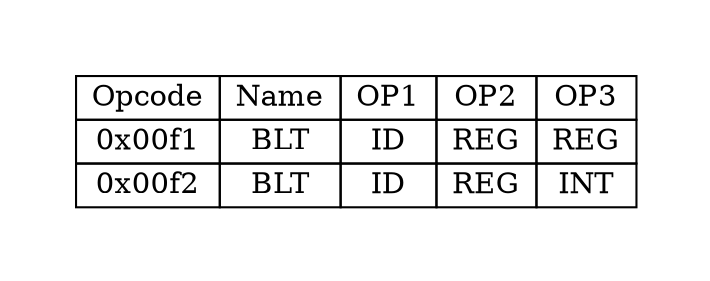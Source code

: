 digraph{
graph [pad="0.5", nodesep="0.5", ranksep="2" ]
node[shape=plain]
Foo [label=<
<table border="0" cellborder="1" cellspacing="0">
<tr><td> Opcode </td> <td> Name </td> <td> OP1 </td><td> OP2 </td><td> OP3 </td> </tr>
<tr><td> 0x00f1 </td><td> BLT </td><td> ID </td><td> REG </td><td> REG </td> </tr>
<tr><td> 0x00f2 </td><td> BLT </td><td> ID </td><td> REG </td><td> INT </td> </tr>
</table>>];
}
